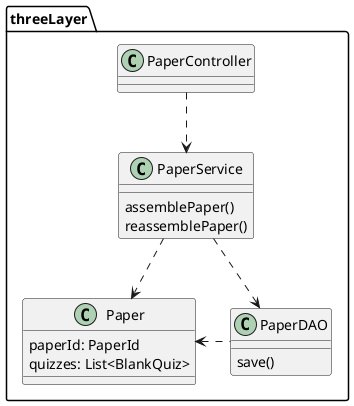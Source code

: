 @startuml

package threeLayer {
    class PaperController

    class PaperService {
        assemblePaper()
        reassemblePaper()
    }


    class Paper {
        paperId: PaperId
        quizzes: List<BlankQuiz>
    }

    class PaperDAO {
        save()
    }


    PaperController ..> PaperService
    PaperService ..> Paper
    PaperService ..> PaperDAO
    PaperDAO .left.> Paper
}
@enduml